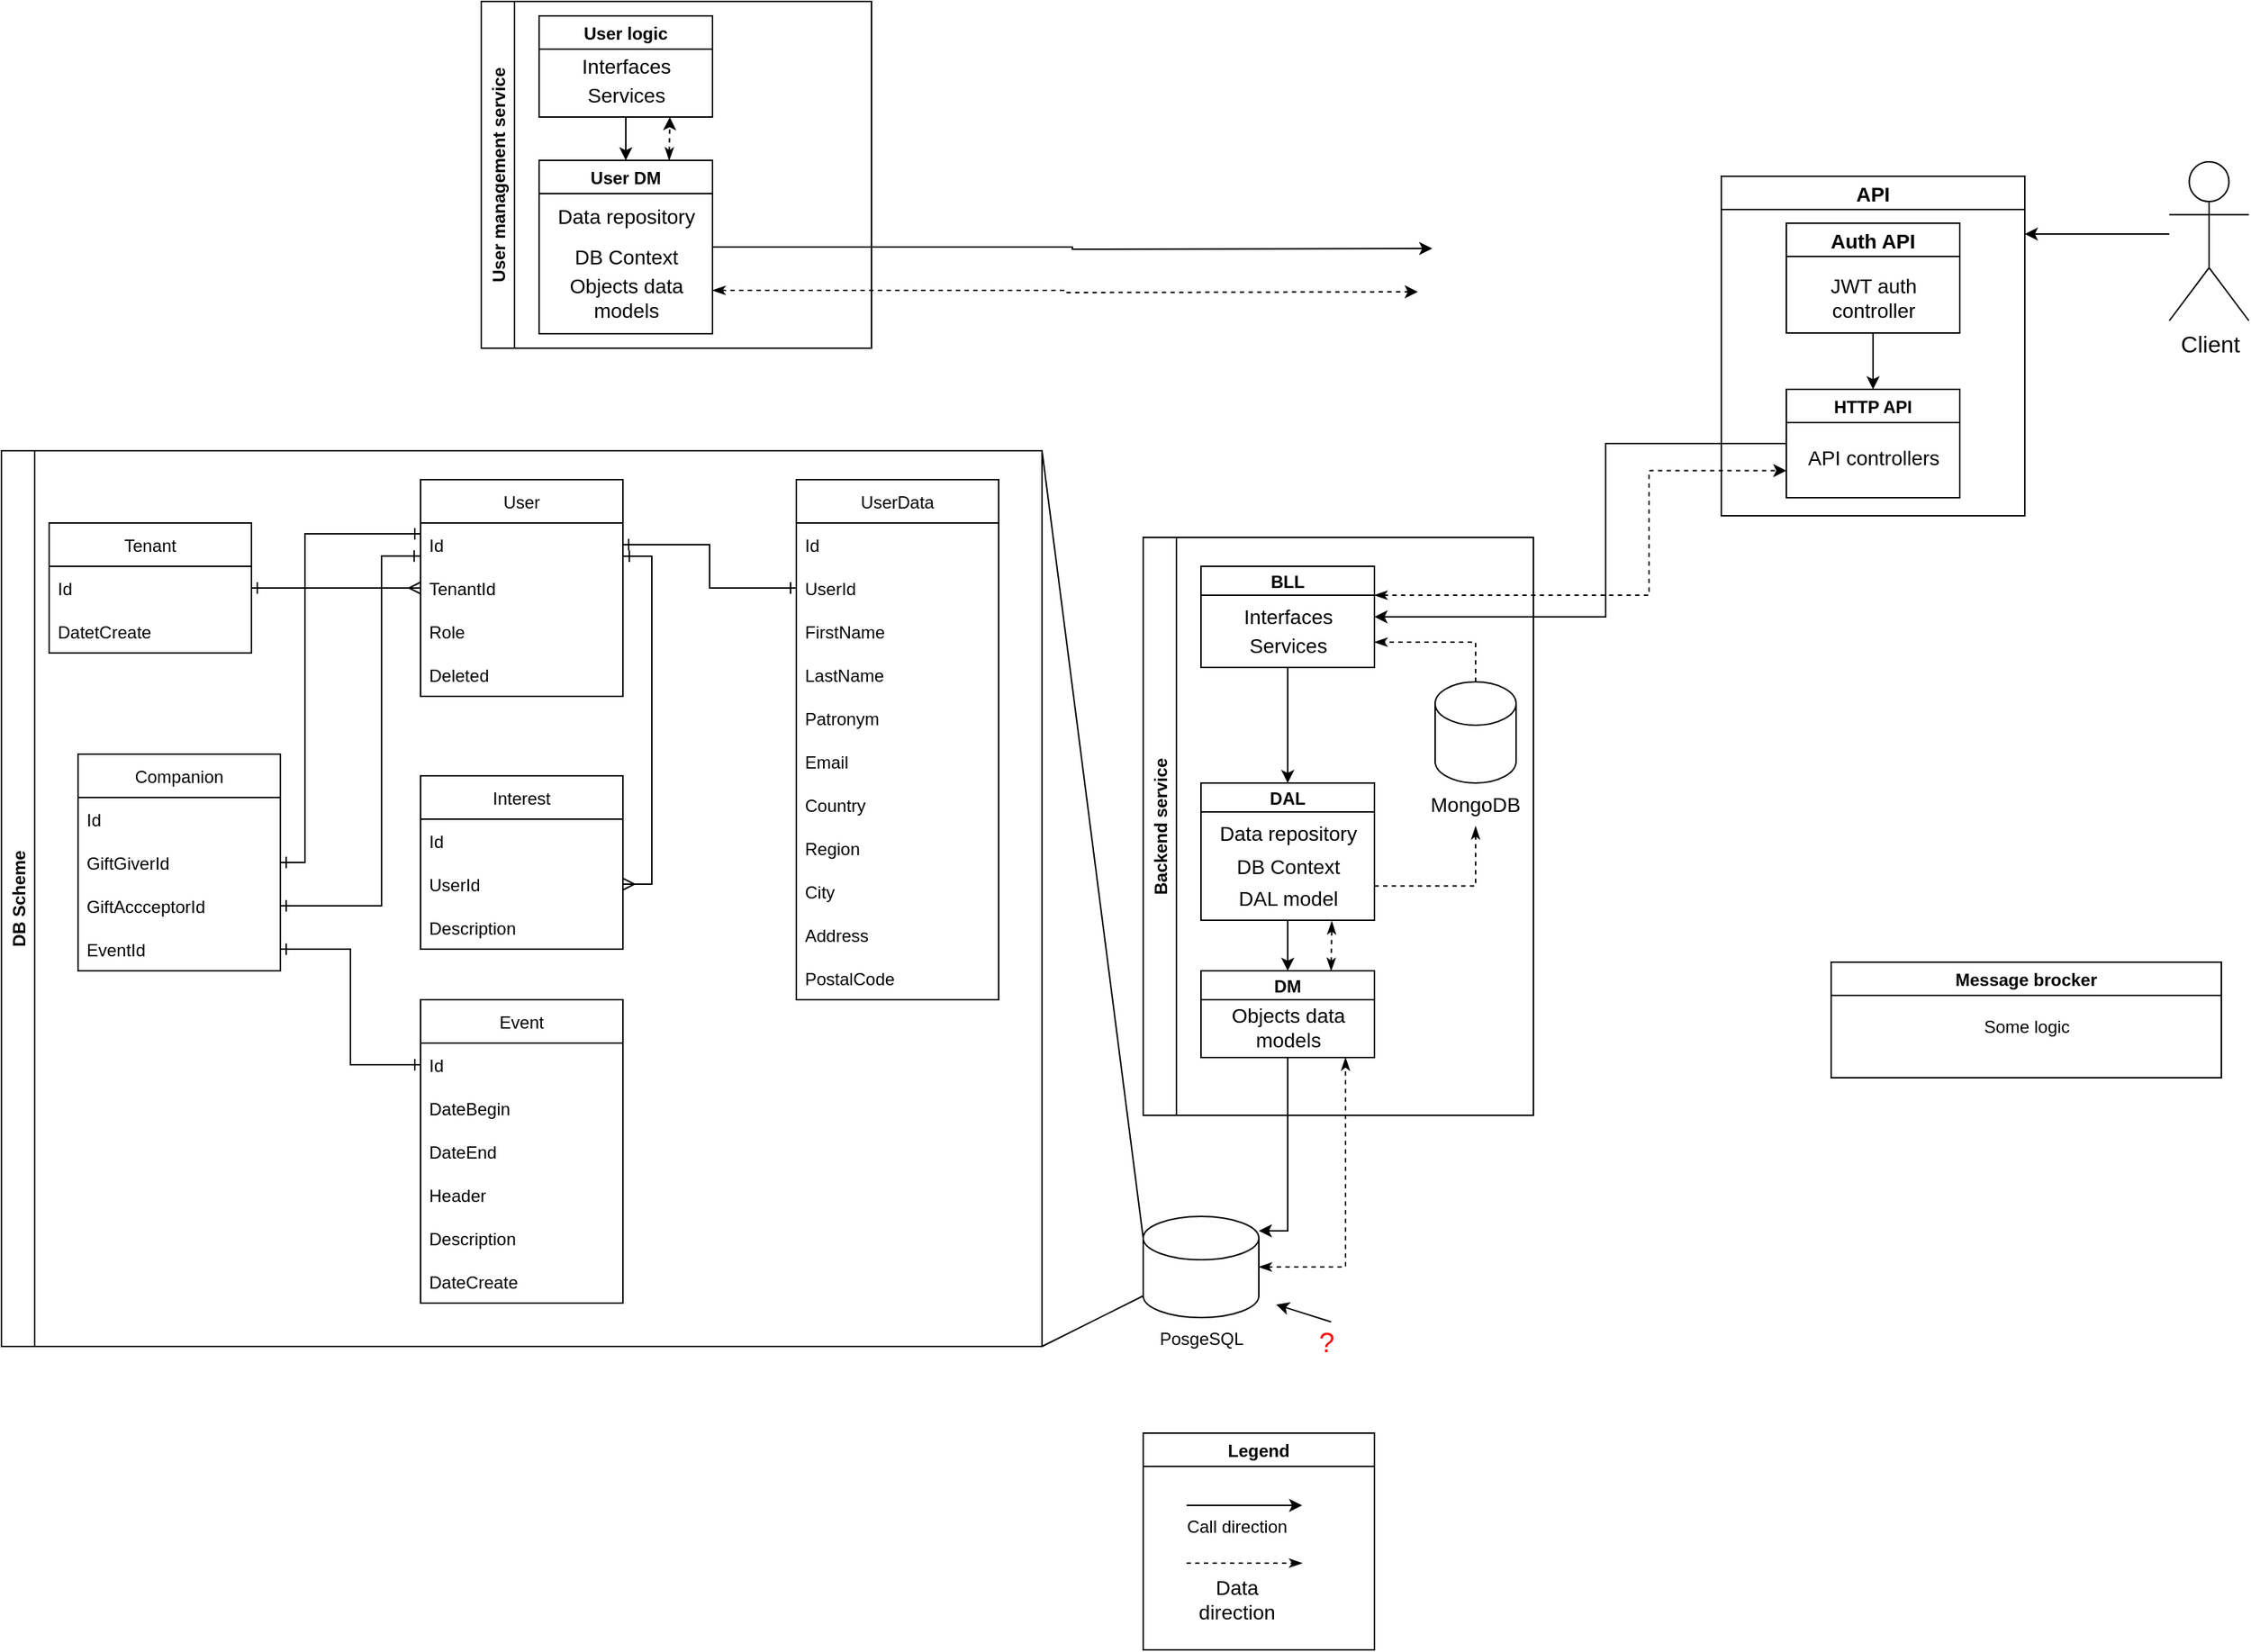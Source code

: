 <mxfile version="20.3.7" type="github">
  <diagram id="Ach35dHcFJQdptmvtTHI" name="Страница 1">
    <mxGraphModel dx="2765" dy="1034" grid="0" gridSize="10" guides="1" tooltips="1" connect="1" arrows="1" fold="1" page="1" pageScale="1" pageWidth="827" pageHeight="1169" math="0" shadow="0">
      <root>
        <mxCell id="0" />
        <mxCell id="1" parent="0" />
        <mxCell id="W8EOp4MmjeI2fesuO7Yh-2" value="Backend service" style="swimlane;horizontal=0;" parent="1" vertex="1">
          <mxGeometry x="40" y="390" width="270" height="400" as="geometry">
            <mxRectangle x="70" y="50" width="40" height="150" as="alternateBounds" />
          </mxGeometry>
        </mxCell>
        <mxCell id="W8EOp4MmjeI2fesuO7Yh-17" value="" style="edgeStyle=orthogonalEdgeStyle;rounded=0;orthogonalLoop=1;jettySize=auto;html=1;" parent="W8EOp4MmjeI2fesuO7Yh-2" source="W8EOp4MmjeI2fesuO7Yh-15" target="W8EOp4MmjeI2fesuO7Yh-16" edge="1">
          <mxGeometry relative="1" as="geometry">
            <Array as="points">
              <mxPoint x="100" y="160" />
              <mxPoint x="100" y="160" />
            </Array>
          </mxGeometry>
        </mxCell>
        <mxCell id="W8EOp4MmjeI2fesuO7Yh-15" value="BLL" style="swimlane;startSize=20;" parent="W8EOp4MmjeI2fesuO7Yh-2" vertex="1">
          <mxGeometry x="40" y="20" width="120" height="70" as="geometry" />
        </mxCell>
        <mxCell id="W8EOp4MmjeI2fesuO7Yh-31" value="Interfaces" style="text;html=1;align=center;verticalAlign=middle;resizable=0;points=[];autosize=1;strokeColor=none;fillColor=none;fontSize=14;" parent="W8EOp4MmjeI2fesuO7Yh-15" vertex="1">
          <mxGeometry x="20" y="20" width="80" height="30" as="geometry" />
        </mxCell>
        <mxCell id="W8EOp4MmjeI2fesuO7Yh-35" value="Services" style="text;html=1;align=center;verticalAlign=middle;resizable=0;points=[];autosize=1;strokeColor=none;fillColor=none;fontSize=14;" parent="W8EOp4MmjeI2fesuO7Yh-15" vertex="1">
          <mxGeometry x="20" y="40" width="80" height="30" as="geometry" />
        </mxCell>
        <mxCell id="W8EOp4MmjeI2fesuO7Yh-19" value="" style="edgeStyle=orthogonalEdgeStyle;rounded=0;orthogonalLoop=1;jettySize=auto;html=1;" parent="W8EOp4MmjeI2fesuO7Yh-2" source="W8EOp4MmjeI2fesuO7Yh-16" target="W8EOp4MmjeI2fesuO7Yh-18" edge="1">
          <mxGeometry relative="1" as="geometry" />
        </mxCell>
        <mxCell id="W8EOp4MmjeI2fesuO7Yh-50" style="edgeStyle=orthogonalEdgeStyle;rounded=0;orthogonalLoop=1;jettySize=auto;html=1;exitX=1;exitY=0.75;exitDx=0;exitDy=0;dashed=1;strokeWidth=1;fontSize=14;startArrow=none;startFill=0;endArrow=classicThin;endFill=1;entryX=0.5;entryY=1;entryDx=0;entryDy=0;" parent="W8EOp4MmjeI2fesuO7Yh-2" source="W8EOp4MmjeI2fesuO7Yh-16" target="k-F8BIPgYVoysviiwcqS-8" edge="1">
          <mxGeometry relative="1" as="geometry">
            <mxPoint x="220" y="230" as="targetPoint" />
          </mxGeometry>
        </mxCell>
        <mxCell id="W8EOp4MmjeI2fesuO7Yh-16" value="DAL" style="swimlane;startSize=20;" parent="W8EOp4MmjeI2fesuO7Yh-2" vertex="1">
          <mxGeometry x="40" y="170" width="120" height="95" as="geometry" />
        </mxCell>
        <mxCell id="W8EOp4MmjeI2fesuO7Yh-36" value="Data repository" style="text;html=1;align=center;verticalAlign=middle;resizable=0;points=[];autosize=1;strokeColor=none;fillColor=none;fontSize=14;" parent="W8EOp4MmjeI2fesuO7Yh-16" vertex="1">
          <mxGeometry y="20" width="120" height="30" as="geometry" />
        </mxCell>
        <mxCell id="W8EOp4MmjeI2fesuO7Yh-37" value="DB Context&lt;br&gt;" style="text;html=1;align=center;verticalAlign=middle;resizable=0;points=[];autosize=1;strokeColor=none;fillColor=none;fontSize=14;" parent="W8EOp4MmjeI2fesuO7Yh-16" vertex="1">
          <mxGeometry x="10" y="43" width="100" height="30" as="geometry" />
        </mxCell>
        <mxCell id="W8EOp4MmjeI2fesuO7Yh-38" value="DAL model" style="text;html=1;align=center;verticalAlign=middle;resizable=0;points=[];autosize=1;strokeColor=none;fillColor=none;fontSize=14;" parent="W8EOp4MmjeI2fesuO7Yh-16" vertex="1">
          <mxGeometry x="15" y="65" width="90" height="30" as="geometry" />
        </mxCell>
        <mxCell id="W8EOp4MmjeI2fesuO7Yh-49" style="edgeStyle=orthogonalEdgeStyle;rounded=0;orthogonalLoop=1;jettySize=auto;html=1;exitX=0.75;exitY=0;exitDx=0;exitDy=0;entryX=0.839;entryY=1.024;entryDx=0;entryDy=0;entryPerimeter=0;dashed=1;strokeWidth=1;fontSize=14;startArrow=classicThin;startFill=1;endArrow=classicThin;endFill=1;" parent="W8EOp4MmjeI2fesuO7Yh-2" source="W8EOp4MmjeI2fesuO7Yh-18" target="W8EOp4MmjeI2fesuO7Yh-38" edge="1">
          <mxGeometry relative="1" as="geometry" />
        </mxCell>
        <mxCell id="W8EOp4MmjeI2fesuO7Yh-18" value="DM" style="swimlane;startSize=20;" parent="W8EOp4MmjeI2fesuO7Yh-2" vertex="1">
          <mxGeometry x="40" y="300" width="120" height="60" as="geometry" />
        </mxCell>
        <mxCell id="W8EOp4MmjeI2fesuO7Yh-39" value="Objects data &lt;br&gt;models" style="text;html=1;align=center;verticalAlign=middle;resizable=0;points=[];autosize=1;strokeColor=none;fillColor=none;fontSize=14;" parent="W8EOp4MmjeI2fesuO7Yh-18" vertex="1">
          <mxGeometry x="10" y="14" width="100" height="50" as="geometry" />
        </mxCell>
        <mxCell id="W8EOp4MmjeI2fesuO7Yh-51" style="edgeStyle=orthogonalEdgeStyle;rounded=0;orthogonalLoop=1;jettySize=auto;html=1;exitX=0.5;exitY=0;exitDx=0;exitDy=0;exitPerimeter=0;entryX=1;entryY=0.75;entryDx=0;entryDy=0;dashed=1;strokeWidth=1;fontSize=14;startArrow=none;startFill=0;endArrow=classicThin;endFill=1;" parent="W8EOp4MmjeI2fesuO7Yh-2" source="W8EOp4MmjeI2fesuO7Yh-27" target="W8EOp4MmjeI2fesuO7Yh-15" edge="1">
          <mxGeometry relative="1" as="geometry" />
        </mxCell>
        <mxCell id="k-F8BIPgYVoysviiwcqS-9" value="" style="group" parent="W8EOp4MmjeI2fesuO7Yh-2" vertex="1" connectable="0">
          <mxGeometry x="200" y="100" width="60" height="100" as="geometry" />
        </mxCell>
        <mxCell id="W8EOp4MmjeI2fesuO7Yh-27" value="" style="shape=cylinder3;whiteSpace=wrap;html=1;boundedLbl=1;backgroundOutline=1;size=15;fontSize=16;" parent="k-F8BIPgYVoysviiwcqS-9" vertex="1">
          <mxGeometry x="2" width="56" height="70" as="geometry" />
        </mxCell>
        <mxCell id="k-F8BIPgYVoysviiwcqS-8" value="MongoDB" style="text;html=1;strokeColor=none;fillColor=none;align=center;verticalAlign=middle;whiteSpace=wrap;rounded=0;fontSize=14;" parent="k-F8BIPgYVoysviiwcqS-9" vertex="1">
          <mxGeometry y="70" width="60" height="30" as="geometry" />
        </mxCell>
        <mxCell id="W8EOp4MmjeI2fesuO7Yh-21" style="edgeStyle=orthogonalEdgeStyle;rounded=0;orthogonalLoop=1;jettySize=auto;html=1;exitX=0.5;exitY=1;exitDx=0;exitDy=0;" parent="1" source="W8EOp4MmjeI2fesuO7Yh-18" target="W8EOp4MmjeI2fesuO7Yh-1" edge="1">
          <mxGeometry relative="1" as="geometry">
            <Array as="points">
              <mxPoint x="140" y="870" />
            </Array>
          </mxGeometry>
        </mxCell>
        <mxCell id="W8EOp4MmjeI2fesuO7Yh-25" value="Legend" style="swimlane;" parent="1" vertex="1">
          <mxGeometry x="40" y="1010" width="160" height="150" as="geometry" />
        </mxCell>
        <mxCell id="W8EOp4MmjeI2fesuO7Yh-24" value="" style="group" parent="W8EOp4MmjeI2fesuO7Yh-25" vertex="1" connectable="0">
          <mxGeometry x="20" y="50" width="90" height="30" as="geometry" />
        </mxCell>
        <mxCell id="W8EOp4MmjeI2fesuO7Yh-22" value="" style="endArrow=classic;html=1;rounded=0;" parent="W8EOp4MmjeI2fesuO7Yh-24" edge="1">
          <mxGeometry width="50" height="50" relative="1" as="geometry">
            <mxPoint x="10" as="sourcePoint" />
            <mxPoint x="90" as="targetPoint" />
          </mxGeometry>
        </mxCell>
        <mxCell id="W8EOp4MmjeI2fesuO7Yh-23" value="Call direction" style="text;html=1;strokeColor=none;fillColor=none;align=center;verticalAlign=middle;whiteSpace=wrap;rounded=0;" parent="W8EOp4MmjeI2fesuO7Yh-24" vertex="1">
          <mxGeometry width="90" height="30" as="geometry" />
        </mxCell>
        <mxCell id="W8EOp4MmjeI2fesuO7Yh-47" value="" style="group" parent="W8EOp4MmjeI2fesuO7Yh-25" vertex="1" connectable="0">
          <mxGeometry x="30" y="90" width="80" height="40" as="geometry" />
        </mxCell>
        <mxCell id="W8EOp4MmjeI2fesuO7Yh-44" value="" style="endArrow=classicThin;html=1;rounded=0;fontSize=14;dashed=1;strokeWidth=1;endFill=1;" parent="W8EOp4MmjeI2fesuO7Yh-47" edge="1">
          <mxGeometry width="50" height="50" relative="1" as="geometry">
            <mxPoint as="sourcePoint" />
            <mxPoint x="80" as="targetPoint" />
          </mxGeometry>
        </mxCell>
        <mxCell id="W8EOp4MmjeI2fesuO7Yh-46" value="Data direction" style="text;html=1;strokeColor=none;fillColor=none;align=center;verticalAlign=middle;whiteSpace=wrap;rounded=0;fontSize=14;" parent="W8EOp4MmjeI2fesuO7Yh-47" vertex="1">
          <mxGeometry x="5" y="10" width="60" height="30" as="geometry" />
        </mxCell>
        <mxCell id="k-F8BIPgYVoysviiwcqS-5" style="edgeStyle=orthogonalEdgeStyle;rounded=0;orthogonalLoop=1;jettySize=auto;html=1;fontSize=14;startArrow=none;startFill=0;" parent="1" source="W8EOp4MmjeI2fesuO7Yh-26" edge="1">
          <mxGeometry relative="1" as="geometry">
            <mxPoint x="650" y="180" as="targetPoint" />
            <Array as="points">
              <mxPoint x="710" y="180" />
              <mxPoint x="710" y="180" />
            </Array>
          </mxGeometry>
        </mxCell>
        <mxCell id="W8EOp4MmjeI2fesuO7Yh-26" value="Client" style="shape=umlActor;verticalLabelPosition=bottom;verticalAlign=top;html=1;outlineConnect=0;fontSize=16;" parent="1" vertex="1">
          <mxGeometry x="750" y="130" width="55" height="110" as="geometry" />
        </mxCell>
        <mxCell id="W8EOp4MmjeI2fesuO7Yh-40" value="API" style="swimlane;fontSize=14;" parent="1" vertex="1">
          <mxGeometry x="440" y="140" width="210" height="235" as="geometry" />
        </mxCell>
        <mxCell id="W8EOp4MmjeI2fesuO7Yh-42" value="Auth API" style="swimlane;fontSize=14;" parent="W8EOp4MmjeI2fesuO7Yh-40" vertex="1">
          <mxGeometry x="45" y="32.5" width="120" height="76" as="geometry" />
        </mxCell>
        <mxCell id="W8EOp4MmjeI2fesuO7Yh-43" value="JWT auth &lt;br&gt;controller" style="text;html=1;align=center;verticalAlign=middle;resizable=0;points=[];autosize=1;strokeColor=none;fillColor=none;fontSize=14;" parent="W8EOp4MmjeI2fesuO7Yh-42" vertex="1">
          <mxGeometry x="20" y="26" width="80" height="50" as="geometry" />
        </mxCell>
        <mxCell id="k-F8BIPgYVoysviiwcqS-3" value="HTTP API" style="swimlane;" parent="W8EOp4MmjeI2fesuO7Yh-40" vertex="1">
          <mxGeometry x="45" y="147.5" width="120" height="75" as="geometry" />
        </mxCell>
        <mxCell id="k-F8BIPgYVoysviiwcqS-4" value="API controllers" style="text;html=1;align=center;verticalAlign=middle;resizable=0;points=[];autosize=1;strokeColor=none;fillColor=none;fontSize=14;" parent="k-F8BIPgYVoysviiwcqS-3" vertex="1">
          <mxGeometry x="5" y="32.5" width="110" height="30" as="geometry" />
        </mxCell>
        <mxCell id="8wZ1llkwqECcYyLgVRz_-2" value="" style="edgeStyle=orthogonalEdgeStyle;rounded=0;orthogonalLoop=1;jettySize=auto;html=1;entryX=0.5;entryY=0;entryDx=0;entryDy=0;" edge="1" parent="W8EOp4MmjeI2fesuO7Yh-40" source="W8EOp4MmjeI2fesuO7Yh-43" target="k-F8BIPgYVoysviiwcqS-3">
          <mxGeometry relative="1" as="geometry" />
        </mxCell>
        <mxCell id="W8EOp4MmjeI2fesuO7Yh-48" style="edgeStyle=orthogonalEdgeStyle;rounded=0;orthogonalLoop=1;jettySize=auto;html=1;exitX=1;exitY=0.5;exitDx=0;exitDy=0;exitPerimeter=0;entryX=0.9;entryY=0.92;entryDx=0;entryDy=0;entryPerimeter=0;dashed=1;strokeWidth=1;fontSize=14;endArrow=classicThin;endFill=1;startArrow=classicThin;startFill=1;" parent="1" source="W8EOp4MmjeI2fesuO7Yh-1" target="W8EOp4MmjeI2fesuO7Yh-39" edge="1">
          <mxGeometry relative="1" as="geometry" />
        </mxCell>
        <mxCell id="M-t3Y8hKI3yOIpSZZMev-1" value="User management service" style="swimlane;horizontal=0;" parent="1" vertex="1">
          <mxGeometry x="-418" y="19" width="270" height="240" as="geometry" />
        </mxCell>
        <mxCell id="M-t3Y8hKI3yOIpSZZMev-20" style="edgeStyle=orthogonalEdgeStyle;rounded=0;orthogonalLoop=1;jettySize=auto;html=1;exitX=0.5;exitY=1;exitDx=0;exitDy=0;entryX=0.5;entryY=0;entryDx=0;entryDy=0;startArrow=none;startFill=0;" parent="M-t3Y8hKI3yOIpSZZMev-1" source="M-t3Y8hKI3yOIpSZZMev-5" target="M-t3Y8hKI3yOIpSZZMev-6" edge="1">
          <mxGeometry relative="1" as="geometry">
            <Array as="points">
              <mxPoint x="100" y="90" />
              <mxPoint x="100" y="90" />
            </Array>
          </mxGeometry>
        </mxCell>
        <mxCell id="M-t3Y8hKI3yOIpSZZMev-5" value="User logic" style="swimlane;startSize=23;" parent="M-t3Y8hKI3yOIpSZZMev-1" vertex="1">
          <mxGeometry x="40" y="10" width="120" height="70" as="geometry" />
        </mxCell>
        <mxCell id="M-t3Y8hKI3yOIpSZZMev-10" value="Interfaces" style="text;html=1;align=center;verticalAlign=middle;resizable=0;points=[];autosize=1;strokeColor=none;fillColor=none;fontSize=14;" parent="M-t3Y8hKI3yOIpSZZMev-5" vertex="1">
          <mxGeometry x="20" y="20" width="80" height="30" as="geometry" />
        </mxCell>
        <mxCell id="M-t3Y8hKI3yOIpSZZMev-11" value="Services" style="text;html=1;align=center;verticalAlign=middle;resizable=0;points=[];autosize=1;strokeColor=none;fillColor=none;fontSize=14;" parent="M-t3Y8hKI3yOIpSZZMev-5" vertex="1">
          <mxGeometry x="20" y="40" width="80" height="30" as="geometry" />
        </mxCell>
        <mxCell id="M-t3Y8hKI3yOIpSZZMev-21" style="edgeStyle=orthogonalEdgeStyle;rounded=0;orthogonalLoop=1;jettySize=auto;html=1;exitX=0.75;exitY=0;exitDx=0;exitDy=0;entryX=0.881;entryY=1.004;entryDx=0;entryDy=0;entryPerimeter=0;startArrow=classicThin;startFill=1;dashed=1;" parent="M-t3Y8hKI3yOIpSZZMev-1" source="M-t3Y8hKI3yOIpSZZMev-6" target="M-t3Y8hKI3yOIpSZZMev-11" edge="1">
          <mxGeometry relative="1" as="geometry" />
        </mxCell>
        <mxCell id="M-t3Y8hKI3yOIpSZZMev-6" value="User DM" style="swimlane;startSize=23;" parent="M-t3Y8hKI3yOIpSZZMev-1" vertex="1">
          <mxGeometry x="40" y="110" width="120" height="120" as="geometry" />
        </mxCell>
        <mxCell id="M-t3Y8hKI3yOIpSZZMev-13" value="DB Context&lt;br&gt;" style="text;html=1;align=center;verticalAlign=middle;resizable=0;points=[];autosize=1;strokeColor=none;fillColor=none;fontSize=14;" parent="M-t3Y8hKI3yOIpSZZMev-6" vertex="1">
          <mxGeometry x="10" y="52" width="100" height="30" as="geometry" />
        </mxCell>
        <mxCell id="M-t3Y8hKI3yOIpSZZMev-12" value="Data repository" style="text;html=1;align=center;verticalAlign=middle;resizable=0;points=[];autosize=1;strokeColor=none;fillColor=none;fontSize=14;" parent="M-t3Y8hKI3yOIpSZZMev-6" vertex="1">
          <mxGeometry y="23.5" width="120" height="30" as="geometry" />
        </mxCell>
        <mxCell id="M-t3Y8hKI3yOIpSZZMev-14" value="Objects data &lt;br&gt;models" style="text;html=1;align=center;verticalAlign=middle;resizable=0;points=[];autosize=1;strokeColor=none;fillColor=none;fontSize=14;" parent="M-t3Y8hKI3yOIpSZZMev-6" vertex="1">
          <mxGeometry x="10" y="70" width="100" height="50" as="geometry" />
        </mxCell>
        <mxCell id="M-t3Y8hKI3yOIpSZZMev-2" style="edgeStyle=orthogonalEdgeStyle;rounded=0;orthogonalLoop=1;jettySize=auto;html=1;exitX=0;exitY=0.5;exitDx=0;exitDy=0;entryX=1;entryY=0.5;entryDx=0;entryDy=0;" parent="1" source="k-F8BIPgYVoysviiwcqS-3" target="W8EOp4MmjeI2fesuO7Yh-15" edge="1">
          <mxGeometry relative="1" as="geometry">
            <Array as="points">
              <mxPoint x="360" y="325" />
              <mxPoint x="360" y="445" />
            </Array>
          </mxGeometry>
        </mxCell>
        <mxCell id="M-t3Y8hKI3yOIpSZZMev-4" value="" style="group" parent="1" vertex="1" connectable="0">
          <mxGeometry x="40" y="860" width="80" height="100" as="geometry" />
        </mxCell>
        <mxCell id="W8EOp4MmjeI2fesuO7Yh-20" value="" style="group" parent="M-t3Y8hKI3yOIpSZZMev-4" vertex="1" connectable="0">
          <mxGeometry width="80" height="100" as="geometry" />
        </mxCell>
        <mxCell id="W8EOp4MmjeI2fesuO7Yh-10" value="PosgeSQL" style="text;html=1;align=center;verticalAlign=middle;resizable=0;points=[];autosize=1;strokeColor=none;fillColor=none;" parent="W8EOp4MmjeI2fesuO7Yh-20" vertex="1">
          <mxGeometry y="70" width="80" height="30" as="geometry" />
        </mxCell>
        <mxCell id="W8EOp4MmjeI2fesuO7Yh-1" value="" style="shape=cylinder3;whiteSpace=wrap;html=1;boundedLbl=1;backgroundOutline=1;size=15;" parent="M-t3Y8hKI3yOIpSZZMev-4" vertex="1">
          <mxGeometry width="80" height="70" as="geometry" />
        </mxCell>
        <mxCell id="M-t3Y8hKI3yOIpSZZMev-15" style="edgeStyle=orthogonalEdgeStyle;rounded=0;orthogonalLoop=1;jettySize=auto;html=1;exitX=1;exitY=0.75;exitDx=0;exitDy=0;dashed=1;startArrow=classicThin;startFill=1;" parent="1" source="M-t3Y8hKI3yOIpSZZMev-6" edge="1">
          <mxGeometry relative="1" as="geometry">
            <mxPoint x="230" y="220" as="targetPoint" />
          </mxGeometry>
        </mxCell>
        <mxCell id="M-t3Y8hKI3yOIpSZZMev-17" style="edgeStyle=orthogonalEdgeStyle;rounded=0;orthogonalLoop=1;jettySize=auto;html=1;entryX=0;entryY=0.75;entryDx=0;entryDy=0;dashed=1;startArrow=classicThin;startFill=1;" parent="1" target="k-F8BIPgYVoysviiwcqS-3" edge="1">
          <mxGeometry relative="1" as="geometry">
            <mxPoint x="200" y="430" as="sourcePoint" />
            <Array as="points">
              <mxPoint x="390" y="430" />
              <mxPoint x="390" y="344" />
            </Array>
          </mxGeometry>
        </mxCell>
        <mxCell id="M-t3Y8hKI3yOIpSZZMev-19" style="edgeStyle=orthogonalEdgeStyle;rounded=0;orthogonalLoop=1;jettySize=auto;html=1;exitX=1;exitY=0.5;exitDx=0;exitDy=0;startArrow=none;startFill=0;" parent="1" source="M-t3Y8hKI3yOIpSZZMev-6" edge="1">
          <mxGeometry relative="1" as="geometry">
            <mxPoint x="240" y="190" as="targetPoint" />
          </mxGeometry>
        </mxCell>
        <mxCell id="M-t3Y8hKI3yOIpSZZMev-23" value="Message brocker" style="swimlane;" parent="1" vertex="1">
          <mxGeometry x="516" y="684" width="270" height="80" as="geometry" />
        </mxCell>
        <mxCell id="M-t3Y8hKI3yOIpSZZMev-24" value="Some logic" style="text;html=1;align=center;verticalAlign=middle;resizable=0;points=[];autosize=1;strokeColor=none;fillColor=none;" parent="M-t3Y8hKI3yOIpSZZMev-23" vertex="1">
          <mxGeometry x="95" y="30" width="80" height="30" as="geometry" />
        </mxCell>
        <mxCell id="VC21p1BJZLmZtyOvGM38-3" value="DB Scheme" style="swimlane;horizontal=0;" parent="1" vertex="1">
          <mxGeometry x="-750" y="330" width="720" height="620" as="geometry" />
        </mxCell>
        <mxCell id="VC21p1BJZLmZtyOvGM38-5" value="User" style="swimlane;fontStyle=0;childLayout=stackLayout;horizontal=1;startSize=30;horizontalStack=0;resizeParent=1;resizeParentMax=0;resizeLast=0;collapsible=1;marginBottom=0;" parent="VC21p1BJZLmZtyOvGM38-3" vertex="1">
          <mxGeometry x="290" y="20" width="140" height="150" as="geometry" />
        </mxCell>
        <mxCell id="VC21p1BJZLmZtyOvGM38-6" value="Id" style="text;strokeColor=none;fillColor=none;align=left;verticalAlign=middle;spacingLeft=4;spacingRight=4;overflow=hidden;points=[[0,0.5],[1,0.5]];portConstraint=eastwest;rotatable=0;" parent="VC21p1BJZLmZtyOvGM38-5" vertex="1">
          <mxGeometry y="30" width="140" height="30" as="geometry" />
        </mxCell>
        <mxCell id="VC21p1BJZLmZtyOvGM38-7" value="TenantId" style="text;strokeColor=none;fillColor=none;align=left;verticalAlign=middle;spacingLeft=4;spacingRight=4;overflow=hidden;points=[[0,0.5],[1,0.5]];portConstraint=eastwest;rotatable=0;" parent="VC21p1BJZLmZtyOvGM38-5" vertex="1">
          <mxGeometry y="60" width="140" height="30" as="geometry" />
        </mxCell>
        <mxCell id="VC21p1BJZLmZtyOvGM38-11" value="Role" style="text;strokeColor=none;fillColor=none;align=left;verticalAlign=middle;spacingLeft=4;spacingRight=4;overflow=hidden;points=[[0,0.5],[1,0.5]];portConstraint=eastwest;rotatable=0;" parent="VC21p1BJZLmZtyOvGM38-5" vertex="1">
          <mxGeometry y="90" width="140" height="30" as="geometry" />
        </mxCell>
        <mxCell id="VC21p1BJZLmZtyOvGM38-8" value="Deleted" style="text;strokeColor=none;fillColor=none;align=left;verticalAlign=middle;spacingLeft=4;spacingRight=4;overflow=hidden;points=[[0,0.5],[1,0.5]];portConstraint=eastwest;rotatable=0;" parent="VC21p1BJZLmZtyOvGM38-5" vertex="1">
          <mxGeometry y="120" width="140" height="30" as="geometry" />
        </mxCell>
        <mxCell id="VC21p1BJZLmZtyOvGM38-12" value="UserData" style="swimlane;fontStyle=0;childLayout=stackLayout;horizontal=1;startSize=30;horizontalStack=0;resizeParent=1;resizeParentMax=0;resizeLast=0;collapsible=1;marginBottom=0;" parent="VC21p1BJZLmZtyOvGM38-3" vertex="1">
          <mxGeometry x="550" y="20" width="140" height="360" as="geometry" />
        </mxCell>
        <mxCell id="VC21p1BJZLmZtyOvGM38-13" value="Id" style="text;strokeColor=none;fillColor=none;align=left;verticalAlign=middle;spacingLeft=4;spacingRight=4;overflow=hidden;points=[[0,0.5],[1,0.5]];portConstraint=eastwest;rotatable=0;" parent="VC21p1BJZLmZtyOvGM38-12" vertex="1">
          <mxGeometry y="30" width="140" height="30" as="geometry" />
        </mxCell>
        <mxCell id="VC21p1BJZLmZtyOvGM38-14" value="UserId" style="text;strokeColor=none;fillColor=none;align=left;verticalAlign=middle;spacingLeft=4;spacingRight=4;overflow=hidden;points=[[0,0.5],[1,0.5]];portConstraint=eastwest;rotatable=0;" parent="VC21p1BJZLmZtyOvGM38-12" vertex="1">
          <mxGeometry y="60" width="140" height="30" as="geometry" />
        </mxCell>
        <mxCell id="VC21p1BJZLmZtyOvGM38-15" value="FirstName" style="text;strokeColor=none;fillColor=none;align=left;verticalAlign=middle;spacingLeft=4;spacingRight=4;overflow=hidden;points=[[0,0.5],[1,0.5]];portConstraint=eastwest;rotatable=0;" parent="VC21p1BJZLmZtyOvGM38-12" vertex="1">
          <mxGeometry y="90" width="140" height="30" as="geometry" />
        </mxCell>
        <mxCell id="VC21p1BJZLmZtyOvGM38-16" value="LastName" style="text;strokeColor=none;fillColor=none;align=left;verticalAlign=middle;spacingLeft=4;spacingRight=4;overflow=hidden;points=[[0,0.5],[1,0.5]];portConstraint=eastwest;rotatable=0;" parent="VC21p1BJZLmZtyOvGM38-12" vertex="1">
          <mxGeometry y="120" width="140" height="30" as="geometry" />
        </mxCell>
        <mxCell id="VC21p1BJZLmZtyOvGM38-17" value="Patronym" style="text;strokeColor=none;fillColor=none;align=left;verticalAlign=middle;spacingLeft=4;spacingRight=4;overflow=hidden;points=[[0,0.5],[1,0.5]];portConstraint=eastwest;rotatable=0;" parent="VC21p1BJZLmZtyOvGM38-12" vertex="1">
          <mxGeometry y="150" width="140" height="30" as="geometry" />
        </mxCell>
        <mxCell id="VC21p1BJZLmZtyOvGM38-18" value="Email" style="text;strokeColor=none;fillColor=none;align=left;verticalAlign=middle;spacingLeft=4;spacingRight=4;overflow=hidden;points=[[0,0.5],[1,0.5]];portConstraint=eastwest;rotatable=0;" parent="VC21p1BJZLmZtyOvGM38-12" vertex="1">
          <mxGeometry y="180" width="140" height="30" as="geometry" />
        </mxCell>
        <mxCell id="VC21p1BJZLmZtyOvGM38-20" value="Country" style="text;strokeColor=none;fillColor=none;align=left;verticalAlign=middle;spacingLeft=4;spacingRight=4;overflow=hidden;points=[[0,0.5],[1,0.5]];portConstraint=eastwest;rotatable=0;" parent="VC21p1BJZLmZtyOvGM38-12" vertex="1">
          <mxGeometry y="210" width="140" height="30" as="geometry" />
        </mxCell>
        <mxCell id="VC21p1BJZLmZtyOvGM38-21" value="Region" style="text;strokeColor=none;fillColor=none;align=left;verticalAlign=middle;spacingLeft=4;spacingRight=4;overflow=hidden;points=[[0,0.5],[1,0.5]];portConstraint=eastwest;rotatable=0;" parent="VC21p1BJZLmZtyOvGM38-12" vertex="1">
          <mxGeometry y="240" width="140" height="30" as="geometry" />
        </mxCell>
        <mxCell id="VC21p1BJZLmZtyOvGM38-19" value="City" style="text;strokeColor=none;fillColor=none;align=left;verticalAlign=middle;spacingLeft=4;spacingRight=4;overflow=hidden;points=[[0,0.5],[1,0.5]];portConstraint=eastwest;rotatable=0;" parent="VC21p1BJZLmZtyOvGM38-12" vertex="1">
          <mxGeometry y="270" width="140" height="30" as="geometry" />
        </mxCell>
        <mxCell id="VC21p1BJZLmZtyOvGM38-22" value="Address" style="text;strokeColor=none;fillColor=none;align=left;verticalAlign=middle;spacingLeft=4;spacingRight=4;overflow=hidden;points=[[0,0.5],[1,0.5]];portConstraint=eastwest;rotatable=0;" parent="VC21p1BJZLmZtyOvGM38-12" vertex="1">
          <mxGeometry y="300" width="140" height="30" as="geometry" />
        </mxCell>
        <mxCell id="VC21p1BJZLmZtyOvGM38-23" value="PostalCode" style="text;strokeColor=none;fillColor=none;align=left;verticalAlign=middle;spacingLeft=4;spacingRight=4;overflow=hidden;points=[[0,0.5],[1,0.5]];portConstraint=eastwest;rotatable=0;" parent="VC21p1BJZLmZtyOvGM38-12" vertex="1">
          <mxGeometry y="330" width="140" height="30" as="geometry" />
        </mxCell>
        <mxCell id="VC21p1BJZLmZtyOvGM38-24" value="" style="edgeStyle=orthogonalEdgeStyle;rounded=0;orthogonalLoop=1;jettySize=auto;html=1;endArrow=ERone;endFill=0;startArrow=ERone;startFill=0;" parent="VC21p1BJZLmZtyOvGM38-3" source="VC21p1BJZLmZtyOvGM38-6" target="VC21p1BJZLmZtyOvGM38-14" edge="1">
          <mxGeometry relative="1" as="geometry" />
        </mxCell>
        <mxCell id="VC21p1BJZLmZtyOvGM38-25" value="Tenant" style="swimlane;fontStyle=0;childLayout=stackLayout;horizontal=1;startSize=30;horizontalStack=0;resizeParent=1;resizeParentMax=0;resizeLast=0;collapsible=1;marginBottom=0;" parent="VC21p1BJZLmZtyOvGM38-3" vertex="1">
          <mxGeometry x="33" y="50" width="140" height="90" as="geometry" />
        </mxCell>
        <mxCell id="VC21p1BJZLmZtyOvGM38-26" value="Id" style="text;strokeColor=none;fillColor=none;align=left;verticalAlign=middle;spacingLeft=4;spacingRight=4;overflow=hidden;points=[[0,0.5],[1,0.5]];portConstraint=eastwest;rotatable=0;" parent="VC21p1BJZLmZtyOvGM38-25" vertex="1">
          <mxGeometry y="30" width="140" height="30" as="geometry" />
        </mxCell>
        <mxCell id="VC21p1BJZLmZtyOvGM38-29" value="DatetCreate" style="text;strokeColor=none;fillColor=none;align=left;verticalAlign=middle;spacingLeft=4;spacingRight=4;overflow=hidden;points=[[0,0.5],[1,0.5]];portConstraint=eastwest;rotatable=0;" parent="VC21p1BJZLmZtyOvGM38-25" vertex="1">
          <mxGeometry y="60" width="140" height="30" as="geometry" />
        </mxCell>
        <mxCell id="VC21p1BJZLmZtyOvGM38-31" value="" style="edgeStyle=orthogonalEdgeStyle;rounded=0;orthogonalLoop=1;jettySize=auto;html=1;startArrow=ERone;startFill=0;endArrow=ERmany;endFill=0;" parent="VC21p1BJZLmZtyOvGM38-3" source="VC21p1BJZLmZtyOvGM38-26" target="VC21p1BJZLmZtyOvGM38-7" edge="1">
          <mxGeometry relative="1" as="geometry" />
        </mxCell>
        <mxCell id="VC21p1BJZLmZtyOvGM38-32" value="Companion" style="swimlane;fontStyle=0;childLayout=stackLayout;horizontal=1;startSize=30;horizontalStack=0;resizeParent=1;resizeParentMax=0;resizeLast=0;collapsible=1;marginBottom=0;" parent="VC21p1BJZLmZtyOvGM38-3" vertex="1">
          <mxGeometry x="53" y="210" width="140" height="150" as="geometry" />
        </mxCell>
        <mxCell id="VC21p1BJZLmZtyOvGM38-33" value="Id" style="text;strokeColor=none;fillColor=none;align=left;verticalAlign=middle;spacingLeft=4;spacingRight=4;overflow=hidden;points=[[0,0.5],[1,0.5]];portConstraint=eastwest;rotatable=0;" parent="VC21p1BJZLmZtyOvGM38-32" vertex="1">
          <mxGeometry y="30" width="140" height="30" as="geometry" />
        </mxCell>
        <mxCell id="VC21p1BJZLmZtyOvGM38-34" value="GiftGiverId" style="text;strokeColor=none;fillColor=none;align=left;verticalAlign=middle;spacingLeft=4;spacingRight=4;overflow=hidden;points=[[0,0.5],[1,0.5]];portConstraint=eastwest;rotatable=0;" parent="VC21p1BJZLmZtyOvGM38-32" vertex="1">
          <mxGeometry y="60" width="140" height="30" as="geometry" />
        </mxCell>
        <mxCell id="VC21p1BJZLmZtyOvGM38-35" value="GiftAccceptorId" style="text;strokeColor=none;fillColor=none;align=left;verticalAlign=middle;spacingLeft=4;spacingRight=4;overflow=hidden;points=[[0,0.5],[1,0.5]];portConstraint=eastwest;rotatable=0;" parent="VC21p1BJZLmZtyOvGM38-32" vertex="1">
          <mxGeometry y="90" width="140" height="30" as="geometry" />
        </mxCell>
        <mxCell id="VC21p1BJZLmZtyOvGM38-36" value="EventId" style="text;strokeColor=none;fillColor=none;align=left;verticalAlign=middle;spacingLeft=4;spacingRight=4;overflow=hidden;points=[[0,0.5],[1,0.5]];portConstraint=eastwest;rotatable=0;" parent="VC21p1BJZLmZtyOvGM38-32" vertex="1">
          <mxGeometry y="120" width="140" height="30" as="geometry" />
        </mxCell>
        <mxCell id="VC21p1BJZLmZtyOvGM38-39" style="edgeStyle=orthogonalEdgeStyle;rounded=0;orthogonalLoop=1;jettySize=auto;html=1;exitX=1;exitY=0.5;exitDx=0;exitDy=0;startArrow=ERone;startFill=0;endArrow=ERone;endFill=0;entryX=-0.003;entryY=0.763;entryDx=0;entryDy=0;entryPerimeter=0;" parent="VC21p1BJZLmZtyOvGM38-3" source="VC21p1BJZLmZtyOvGM38-35" target="VC21p1BJZLmZtyOvGM38-6" edge="1">
          <mxGeometry relative="1" as="geometry">
            <Array as="points">
              <mxPoint x="263" y="315" />
              <mxPoint x="263" y="73" />
            </Array>
          </mxGeometry>
        </mxCell>
        <mxCell id="VC21p1BJZLmZtyOvGM38-41" value="Event" style="swimlane;fontStyle=0;childLayout=stackLayout;horizontal=1;startSize=30;horizontalStack=0;resizeParent=1;resizeParentMax=0;resizeLast=0;collapsible=1;marginBottom=0;" parent="VC21p1BJZLmZtyOvGM38-3" vertex="1">
          <mxGeometry x="290" y="380" width="140" height="210" as="geometry" />
        </mxCell>
        <mxCell id="VC21p1BJZLmZtyOvGM38-42" value="Id" style="text;strokeColor=none;fillColor=none;align=left;verticalAlign=middle;spacingLeft=4;spacingRight=4;overflow=hidden;points=[[0,0.5],[1,0.5]];portConstraint=eastwest;rotatable=0;" parent="VC21p1BJZLmZtyOvGM38-41" vertex="1">
          <mxGeometry y="30" width="140" height="30" as="geometry" />
        </mxCell>
        <mxCell id="VC21p1BJZLmZtyOvGM38-43" value="DateBegin" style="text;strokeColor=none;fillColor=none;align=left;verticalAlign=middle;spacingLeft=4;spacingRight=4;overflow=hidden;points=[[0,0.5],[1,0.5]];portConstraint=eastwest;rotatable=0;" parent="VC21p1BJZLmZtyOvGM38-41" vertex="1">
          <mxGeometry y="60" width="140" height="30" as="geometry" />
        </mxCell>
        <mxCell id="VC21p1BJZLmZtyOvGM38-44" value="DateEnd" style="text;strokeColor=none;fillColor=none;align=left;verticalAlign=middle;spacingLeft=4;spacingRight=4;overflow=hidden;points=[[0,0.5],[1,0.5]];portConstraint=eastwest;rotatable=0;" parent="VC21p1BJZLmZtyOvGM38-41" vertex="1">
          <mxGeometry y="90" width="140" height="30" as="geometry" />
        </mxCell>
        <mxCell id="VC21p1BJZLmZtyOvGM38-45" value="Header" style="text;strokeColor=none;fillColor=none;align=left;verticalAlign=middle;spacingLeft=4;spacingRight=4;overflow=hidden;points=[[0,0.5],[1,0.5]];portConstraint=eastwest;rotatable=0;" parent="VC21p1BJZLmZtyOvGM38-41" vertex="1">
          <mxGeometry y="120" width="140" height="30" as="geometry" />
        </mxCell>
        <mxCell id="VC21p1BJZLmZtyOvGM38-46" value="Description" style="text;strokeColor=none;fillColor=none;align=left;verticalAlign=middle;spacingLeft=4;spacingRight=4;overflow=hidden;points=[[0,0.5],[1,0.5]];portConstraint=eastwest;rotatable=0;" parent="VC21p1BJZLmZtyOvGM38-41" vertex="1">
          <mxGeometry y="150" width="140" height="30" as="geometry" />
        </mxCell>
        <mxCell id="VC21p1BJZLmZtyOvGM38-47" value="DateCreate" style="text;strokeColor=none;fillColor=none;align=left;verticalAlign=middle;spacingLeft=4;spacingRight=4;overflow=hidden;points=[[0,0.5],[1,0.5]];portConstraint=eastwest;rotatable=0;" parent="VC21p1BJZLmZtyOvGM38-41" vertex="1">
          <mxGeometry y="180" width="140" height="30" as="geometry" />
        </mxCell>
        <mxCell id="VC21p1BJZLmZtyOvGM38-48" style="edgeStyle=orthogonalEdgeStyle;rounded=0;orthogonalLoop=1;jettySize=auto;html=1;exitX=0;exitY=0.5;exitDx=0;exitDy=0;entryX=1;entryY=0.5;entryDx=0;entryDy=0;startArrow=ERone;startFill=0;endArrow=ERone;endFill=0;" parent="VC21p1BJZLmZtyOvGM38-3" source="VC21p1BJZLmZtyOvGM38-42" target="VC21p1BJZLmZtyOvGM38-36" edge="1">
          <mxGeometry relative="1" as="geometry" />
        </mxCell>
        <mxCell id="VC21p1BJZLmZtyOvGM38-40" style="edgeStyle=orthogonalEdgeStyle;rounded=0;orthogonalLoop=1;jettySize=auto;html=1;startArrow=ERone;startFill=0;endArrow=ERone;endFill=0;entryX=0;entryY=0.25;entryDx=0;entryDy=0;" parent="VC21p1BJZLmZtyOvGM38-3" source="VC21p1BJZLmZtyOvGM38-34" target="VC21p1BJZLmZtyOvGM38-5" edge="1">
          <mxGeometry relative="1" as="geometry">
            <mxPoint x="310" y="80" as="targetPoint" />
            <Array as="points">
              <mxPoint x="210" y="285" />
              <mxPoint x="210" y="58" />
            </Array>
          </mxGeometry>
        </mxCell>
        <mxCell id="VC21p1BJZLmZtyOvGM38-49" value="Interest" style="swimlane;fontStyle=0;childLayout=stackLayout;horizontal=1;startSize=30;horizontalStack=0;resizeParent=1;resizeParentMax=0;resizeLast=0;collapsible=1;marginBottom=0;" parent="VC21p1BJZLmZtyOvGM38-3" vertex="1">
          <mxGeometry x="290" y="225" width="140" height="120" as="geometry" />
        </mxCell>
        <mxCell id="VC21p1BJZLmZtyOvGM38-50" value="Id" style="text;strokeColor=none;fillColor=none;align=left;verticalAlign=middle;spacingLeft=4;spacingRight=4;overflow=hidden;points=[[0,0.5],[1,0.5]];portConstraint=eastwest;rotatable=0;" parent="VC21p1BJZLmZtyOvGM38-49" vertex="1">
          <mxGeometry y="30" width="140" height="30" as="geometry" />
        </mxCell>
        <mxCell id="VC21p1BJZLmZtyOvGM38-51" value="UserId" style="text;strokeColor=none;fillColor=none;align=left;verticalAlign=middle;spacingLeft=4;spacingRight=4;overflow=hidden;points=[[0,0.5],[1,0.5]];portConstraint=eastwest;rotatable=0;" parent="VC21p1BJZLmZtyOvGM38-49" vertex="1">
          <mxGeometry y="60" width="140" height="30" as="geometry" />
        </mxCell>
        <mxCell id="VC21p1BJZLmZtyOvGM38-52" value="Description" style="text;strokeColor=none;fillColor=none;align=left;verticalAlign=middle;spacingLeft=4;spacingRight=4;overflow=hidden;points=[[0,0.5],[1,0.5]];portConstraint=eastwest;rotatable=0;" parent="VC21p1BJZLmZtyOvGM38-49" vertex="1">
          <mxGeometry y="90" width="140" height="30" as="geometry" />
        </mxCell>
        <mxCell id="VC21p1BJZLmZtyOvGM38-53" style="edgeStyle=orthogonalEdgeStyle;rounded=0;orthogonalLoop=1;jettySize=auto;html=1;entryX=1.003;entryY=0.767;entryDx=0;entryDy=0;entryPerimeter=0;startArrow=ERmany;startFill=0;endArrow=ERone;endFill=0;" parent="VC21p1BJZLmZtyOvGM38-3" source="VC21p1BJZLmZtyOvGM38-51" target="VC21p1BJZLmZtyOvGM38-6" edge="1">
          <mxGeometry relative="1" as="geometry">
            <Array as="points">
              <mxPoint x="450" y="300" />
              <mxPoint x="450" y="73" />
            </Array>
          </mxGeometry>
        </mxCell>
        <mxCell id="VC21p1BJZLmZtyOvGM38-54" value="" style="endArrow=none;html=1;rounded=0;entryX=1;entryY=0;entryDx=0;entryDy=0;exitX=0;exitY=0;exitDx=0;exitDy=15;exitPerimeter=0;" parent="1" source="W8EOp4MmjeI2fesuO7Yh-1" target="VC21p1BJZLmZtyOvGM38-3" edge="1">
          <mxGeometry width="50" height="50" relative="1" as="geometry">
            <mxPoint x="-150" y="600" as="sourcePoint" />
            <mxPoint x="-100" y="550" as="targetPoint" />
          </mxGeometry>
        </mxCell>
        <mxCell id="VC21p1BJZLmZtyOvGM38-55" value="" style="endArrow=none;html=1;rounded=0;entryX=0;entryY=1;entryDx=0;entryDy=-15;entryPerimeter=0;exitX=1;exitY=1;exitDx=0;exitDy=0;" parent="1" source="VC21p1BJZLmZtyOvGM38-3" target="W8EOp4MmjeI2fesuO7Yh-1" edge="1">
          <mxGeometry width="50" height="50" relative="1" as="geometry">
            <mxPoint x="-30" y="990" as="sourcePoint" />
            <mxPoint x="20" y="940" as="targetPoint" />
          </mxGeometry>
        </mxCell>
        <mxCell id="8wZ1llkwqECcYyLgVRz_-3" value="&lt;font color=&quot;#ff0000&quot;&gt;?&lt;/font&gt;" style="text;html=1;strokeColor=none;fillColor=none;align=center;verticalAlign=middle;whiteSpace=wrap;rounded=0;fontSize=19;" vertex="1" parent="1">
          <mxGeometry x="137" y="933" width="60" height="30" as="geometry" />
        </mxCell>
        <mxCell id="8wZ1llkwqECcYyLgVRz_-4" value="" style="endArrow=classic;html=1;rounded=0;fontSize=19;fontColor=#FF0000;" edge="1" parent="1">
          <mxGeometry width="50" height="50" relative="1" as="geometry">
            <mxPoint x="170" y="933" as="sourcePoint" />
            <mxPoint x="132" y="921" as="targetPoint" />
          </mxGeometry>
        </mxCell>
      </root>
    </mxGraphModel>
  </diagram>
</mxfile>
